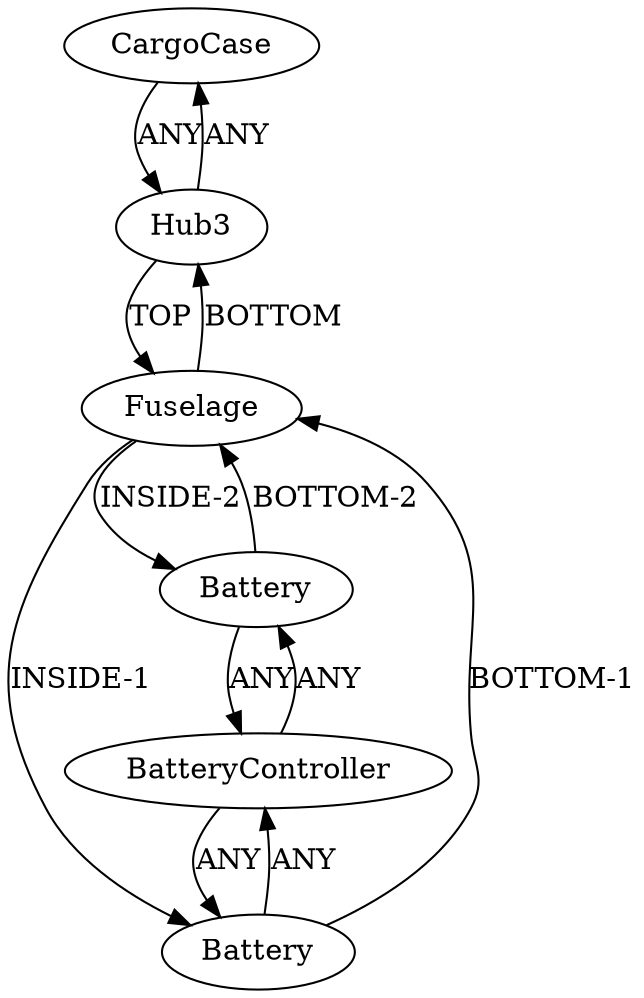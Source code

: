 /* Created by igraph 0.10.2 */
digraph {
  0 [
    instance=CargoCase_instance_1
    label=CargoCase
  ];
  1 [
    instance=Fuselage_instance_1
    label=Fuselage
  ];
  2 [
    instance=Hub3_instance_4
    label=Hub3
  ];
  3 [
    instance=Battery_instance_1
    label=Battery
  ];
  4 [
    instance=Battery_instance_2
    label=Battery
  ];
  5 [
    instance=BatteryController_instance_1
    label=BatteryController
  ];

  0 -> 2 [
    label=ANY
  ];
  1 -> 2 [
    label=BOTTOM
  ];
  1 -> 3 [
    label="INSIDE-1"
  ];
  1 -> 4 [
    label="INSIDE-2"
  ];
  2 -> 0 [
    label=ANY
  ];
  2 -> 1 [
    label=TOP
  ];
  3 -> 1 [
    label="BOTTOM-1"
  ];
  3 -> 5 [
    label=ANY
  ];
  4 -> 1 [
    label="BOTTOM-2"
  ];
  4 -> 5 [
    label=ANY
  ];
  5 -> 3 [
    label=ANY
  ];
  5 -> 4 [
    label=ANY
  ];
}
